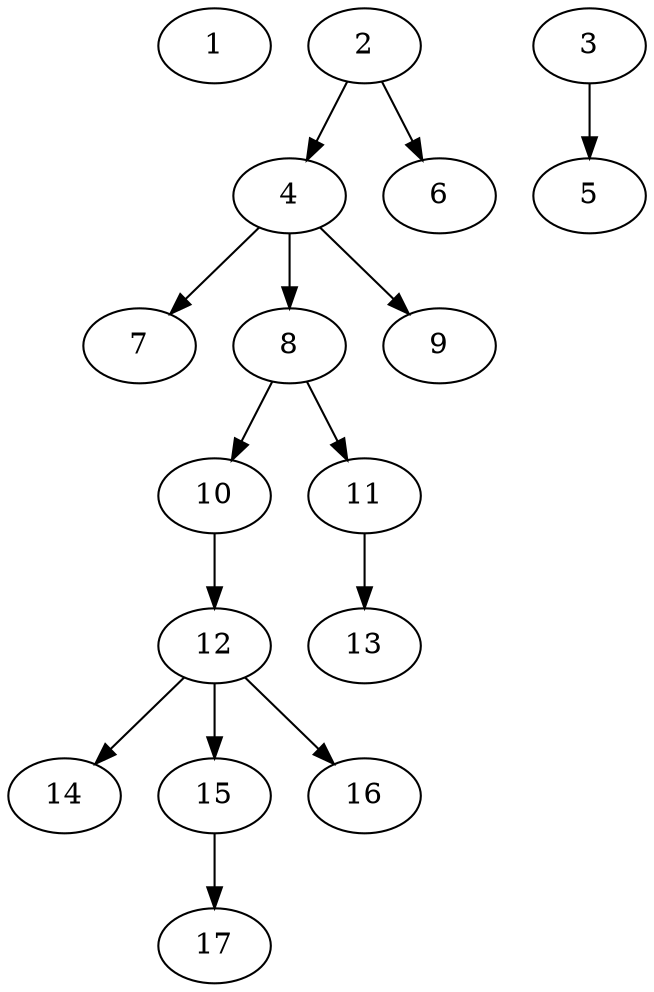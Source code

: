 // DAG (tier=1-easy, mode=compute, n=17, ccr=0.289, fat=0.460, density=0.309, regular=0.797, jump=0.052, mindata=262144, maxdata=2097152)
// DAG automatically generated by daggen at Sun Aug 24 16:33:32 2025
// /home/ermia/Project/Environments/daggen/bin/daggen --dot --ccr 0.289 --fat 0.460 --regular 0.797 --density 0.309 --jump 0.052 --mindata 262144 --maxdata 2097152 -n 17 
digraph G {
  1 [size="771615123201469", alpha="0.01", expect_size="385807561600734"]
  2 [size="124323535878325", alpha="0.06", expect_size="62161767939162"]
  2 -> 4 [size ="2014104780800"]
  2 -> 6 [size ="2014104780800"]
  3 [size="1561099519096589", alpha="0.04", expect_size="780549759548294"]
  3 -> 5 [size ="28865409843200"]
  4 [size="13618394564869792", alpha="0.05", expect_size="6809197282434896"]
  4 -> 7 [size ="6291086901248"]
  4 -> 8 [size ="6291086901248"]
  4 -> 9 [size ="6291086901248"]
  5 [size="10940657575571578", alpha="0.07", expect_size="5470328787785789"]
  6 [size="68236574235463640", alpha="0.00", expect_size="34118287117731820"]
  7 [size="20921872715885388", alpha="0.20", expect_size="10460936357942694"]
  8 [size="4275507470270464000", alpha="0.15", expect_size="2137753735135232000"]
  8 -> 10 [size ="21074070732800"]
  8 -> 11 [size ="21074070732800"]
  9 [size="248622725221281", alpha="0.15", expect_size="124311362610640"]
  10 [size="1288338473979836", alpha="0.00", expect_size="644169236989918"]
  10 -> 12 [size ="1798257508352"]
  11 [size="28462285126653", alpha="0.07", expect_size="14231142563326"]
  11 -> 13 [size ="705481932800"]
  12 [size="1057716093059072000", alpha="0.07", expect_size="528858046529536000"]
  12 -> 14 [size ="8304931635200"]
  12 -> 15 [size ="8304931635200"]
  12 -> 16 [size ="8304931635200"]
  13 [size="2797403871666765824", alpha="0.10", expect_size="1398701935833382912"]
  14 [size="5018901694646321152", alpha="0.08", expect_size="2509450847323160576"]
  15 [size="21308157113888012", alpha="0.12", expect_size="10654078556944006"]
  15 -> 17 [size ="26132401356800"]
  16 [size="475656949179175", alpha="0.01", expect_size="237828474589587"]
  17 [size="564189780146750", alpha="0.01", expect_size="282094890073375"]
}